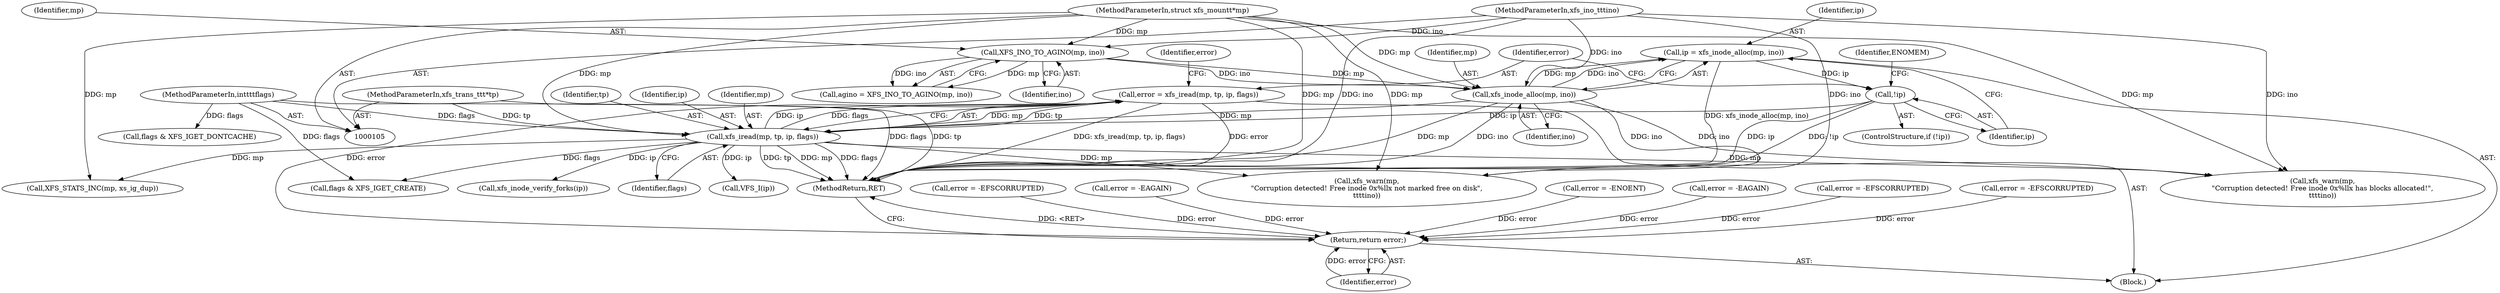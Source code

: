digraph "0_linux_afca6c5b2595fc44383919fba740c194b0b76aff_0@API" {
"1000134" [label="(Call,error = xfs_iread(mp, tp, ip, flags))"];
"1000136" [label="(Call,xfs_iread(mp, tp, ip, flags))"];
"1000125" [label="(Call,xfs_inode_alloc(mp, ino))"];
"1000119" [label="(Call,XFS_INO_TO_AGINO(mp, ino))"];
"1000106" [label="(MethodParameterIn,struct xfs_mount\t*mp)"];
"1000109" [label="(MethodParameterIn,xfs_ino_t\t\tino)"];
"1000108" [label="(MethodParameterIn,xfs_trans_t\t\t*tp)"];
"1000129" [label="(Call,!ip)"];
"1000123" [label="(Call,ip = xfs_inode_alloc(mp, ino))"];
"1000111" [label="(MethodParameterIn,int\t\t\tflags)"];
"1000317" [label="(Return,return error;)"];
"1000135" [label="(Identifier,error)"];
"1000119" [label="(Call,XFS_INO_TO_AGINO(mp, ino))"];
"1000157" [label="(Call,flags & XFS_IGET_CREATE)"];
"1000138" [label="(Identifier,tp)"];
"1000129" [label="(Call,!ip)"];
"1000128" [label="(ControlStructure,if (!ip))"];
"1000146" [label="(Call,xfs_inode_verify_forks(ip))"];
"1000111" [label="(MethodParameterIn,int\t\t\tflags)"];
"1000191" [label="(Call,error = -EFSCORRUPTED)"];
"1000187" [label="(Call,xfs_warn(mp,\n\"Corruption detected! Free inode 0x%llx has blocks allocated!\",\n\t\t\t\tino))"];
"1000142" [label="(Identifier,error)"];
"1000127" [label="(Identifier,ino)"];
"1000279" [label="(Call,XFS_STATS_INC(mp, xs_ig_dup))"];
"1000317" [label="(Return,return error;)"];
"1000130" [label="(Identifier,ip)"];
"1000108" [label="(MethodParameterIn,xfs_trans_t\t\t*tp)"];
"1000232" [label="(Call,flags & XFS_IGET_DONTCACHE)"];
"1000169" [label="(Call,xfs_warn(mp,\n\"Corruption detected! Free inode 0x%llx not marked free on disk\",\n\t\t\t\tino))"];
"1000214" [label="(Call,error = -EAGAIN)"];
"1000136" [label="(Call,xfs_iread(mp, tp, ip, flags))"];
"1000109" [label="(MethodParameterIn,xfs_ino_t\t\tino)"];
"1000125" [label="(Call,xfs_inode_alloc(mp, ino))"];
"1000140" [label="(Identifier,flags)"];
"1000205" [label="(Call,error = -ENOENT)"];
"1000134" [label="(Call,error = xfs_iread(mp, tp, ip, flags))"];
"1000318" [label="(Identifier,error)"];
"1000282" [label="(Call,error = -EAGAIN)"];
"1000149" [label="(Call,error = -EFSCORRUPTED)"];
"1000121" [label="(Identifier,ino)"];
"1000133" [label="(Identifier,ENOMEM)"];
"1000113" [label="(Block,)"];
"1000173" [label="(Call,error = -EFSCORRUPTED)"];
"1000313" [label="(Call,VFS_I(ip))"];
"1000126" [label="(Identifier,mp)"];
"1000319" [label="(MethodReturn,RET)"];
"1000139" [label="(Identifier,ip)"];
"1000120" [label="(Identifier,mp)"];
"1000106" [label="(MethodParameterIn,struct xfs_mount\t*mp)"];
"1000137" [label="(Identifier,mp)"];
"1000123" [label="(Call,ip = xfs_inode_alloc(mp, ino))"];
"1000124" [label="(Identifier,ip)"];
"1000117" [label="(Call,agino = XFS_INO_TO_AGINO(mp, ino))"];
"1000134" -> "1000113"  [label="AST: "];
"1000134" -> "1000136"  [label="CFG: "];
"1000135" -> "1000134"  [label="AST: "];
"1000136" -> "1000134"  [label="AST: "];
"1000142" -> "1000134"  [label="CFG: "];
"1000134" -> "1000319"  [label="DDG: error"];
"1000134" -> "1000319"  [label="DDG: xfs_iread(mp, tp, ip, flags)"];
"1000136" -> "1000134"  [label="DDG: mp"];
"1000136" -> "1000134"  [label="DDG: tp"];
"1000136" -> "1000134"  [label="DDG: ip"];
"1000136" -> "1000134"  [label="DDG: flags"];
"1000134" -> "1000317"  [label="DDG: error"];
"1000136" -> "1000140"  [label="CFG: "];
"1000137" -> "1000136"  [label="AST: "];
"1000138" -> "1000136"  [label="AST: "];
"1000139" -> "1000136"  [label="AST: "];
"1000140" -> "1000136"  [label="AST: "];
"1000136" -> "1000319"  [label="DDG: flags"];
"1000136" -> "1000319"  [label="DDG: tp"];
"1000136" -> "1000319"  [label="DDG: mp"];
"1000125" -> "1000136"  [label="DDG: mp"];
"1000106" -> "1000136"  [label="DDG: mp"];
"1000108" -> "1000136"  [label="DDG: tp"];
"1000129" -> "1000136"  [label="DDG: ip"];
"1000111" -> "1000136"  [label="DDG: flags"];
"1000136" -> "1000146"  [label="DDG: ip"];
"1000136" -> "1000157"  [label="DDG: flags"];
"1000136" -> "1000169"  [label="DDG: mp"];
"1000136" -> "1000187"  [label="DDG: mp"];
"1000136" -> "1000279"  [label="DDG: mp"];
"1000136" -> "1000313"  [label="DDG: ip"];
"1000125" -> "1000123"  [label="AST: "];
"1000125" -> "1000127"  [label="CFG: "];
"1000126" -> "1000125"  [label="AST: "];
"1000127" -> "1000125"  [label="AST: "];
"1000123" -> "1000125"  [label="CFG: "];
"1000125" -> "1000319"  [label="DDG: mp"];
"1000125" -> "1000319"  [label="DDG: ino"];
"1000125" -> "1000123"  [label="DDG: mp"];
"1000125" -> "1000123"  [label="DDG: ino"];
"1000119" -> "1000125"  [label="DDG: mp"];
"1000119" -> "1000125"  [label="DDG: ino"];
"1000106" -> "1000125"  [label="DDG: mp"];
"1000109" -> "1000125"  [label="DDG: ino"];
"1000125" -> "1000169"  [label="DDG: ino"];
"1000125" -> "1000187"  [label="DDG: ino"];
"1000119" -> "1000117"  [label="AST: "];
"1000119" -> "1000121"  [label="CFG: "];
"1000120" -> "1000119"  [label="AST: "];
"1000121" -> "1000119"  [label="AST: "];
"1000117" -> "1000119"  [label="CFG: "];
"1000119" -> "1000117"  [label="DDG: mp"];
"1000119" -> "1000117"  [label="DDG: ino"];
"1000106" -> "1000119"  [label="DDG: mp"];
"1000109" -> "1000119"  [label="DDG: ino"];
"1000106" -> "1000105"  [label="AST: "];
"1000106" -> "1000319"  [label="DDG: mp"];
"1000106" -> "1000169"  [label="DDG: mp"];
"1000106" -> "1000187"  [label="DDG: mp"];
"1000106" -> "1000279"  [label="DDG: mp"];
"1000109" -> "1000105"  [label="AST: "];
"1000109" -> "1000319"  [label="DDG: ino"];
"1000109" -> "1000169"  [label="DDG: ino"];
"1000109" -> "1000187"  [label="DDG: ino"];
"1000108" -> "1000105"  [label="AST: "];
"1000108" -> "1000319"  [label="DDG: tp"];
"1000129" -> "1000128"  [label="AST: "];
"1000129" -> "1000130"  [label="CFG: "];
"1000130" -> "1000129"  [label="AST: "];
"1000133" -> "1000129"  [label="CFG: "];
"1000135" -> "1000129"  [label="CFG: "];
"1000129" -> "1000319"  [label="DDG: ip"];
"1000129" -> "1000319"  [label="DDG: !ip"];
"1000123" -> "1000129"  [label="DDG: ip"];
"1000123" -> "1000113"  [label="AST: "];
"1000124" -> "1000123"  [label="AST: "];
"1000130" -> "1000123"  [label="CFG: "];
"1000123" -> "1000319"  [label="DDG: xfs_inode_alloc(mp, ino)"];
"1000111" -> "1000105"  [label="AST: "];
"1000111" -> "1000319"  [label="DDG: flags"];
"1000111" -> "1000157"  [label="DDG: flags"];
"1000111" -> "1000232"  [label="DDG: flags"];
"1000317" -> "1000113"  [label="AST: "];
"1000317" -> "1000318"  [label="CFG: "];
"1000318" -> "1000317"  [label="AST: "];
"1000319" -> "1000317"  [label="CFG: "];
"1000317" -> "1000319"  [label="DDG: <RET>"];
"1000318" -> "1000317"  [label="DDG: error"];
"1000205" -> "1000317"  [label="DDG: error"];
"1000282" -> "1000317"  [label="DDG: error"];
"1000191" -> "1000317"  [label="DDG: error"];
"1000173" -> "1000317"  [label="DDG: error"];
"1000214" -> "1000317"  [label="DDG: error"];
"1000149" -> "1000317"  [label="DDG: error"];
}
